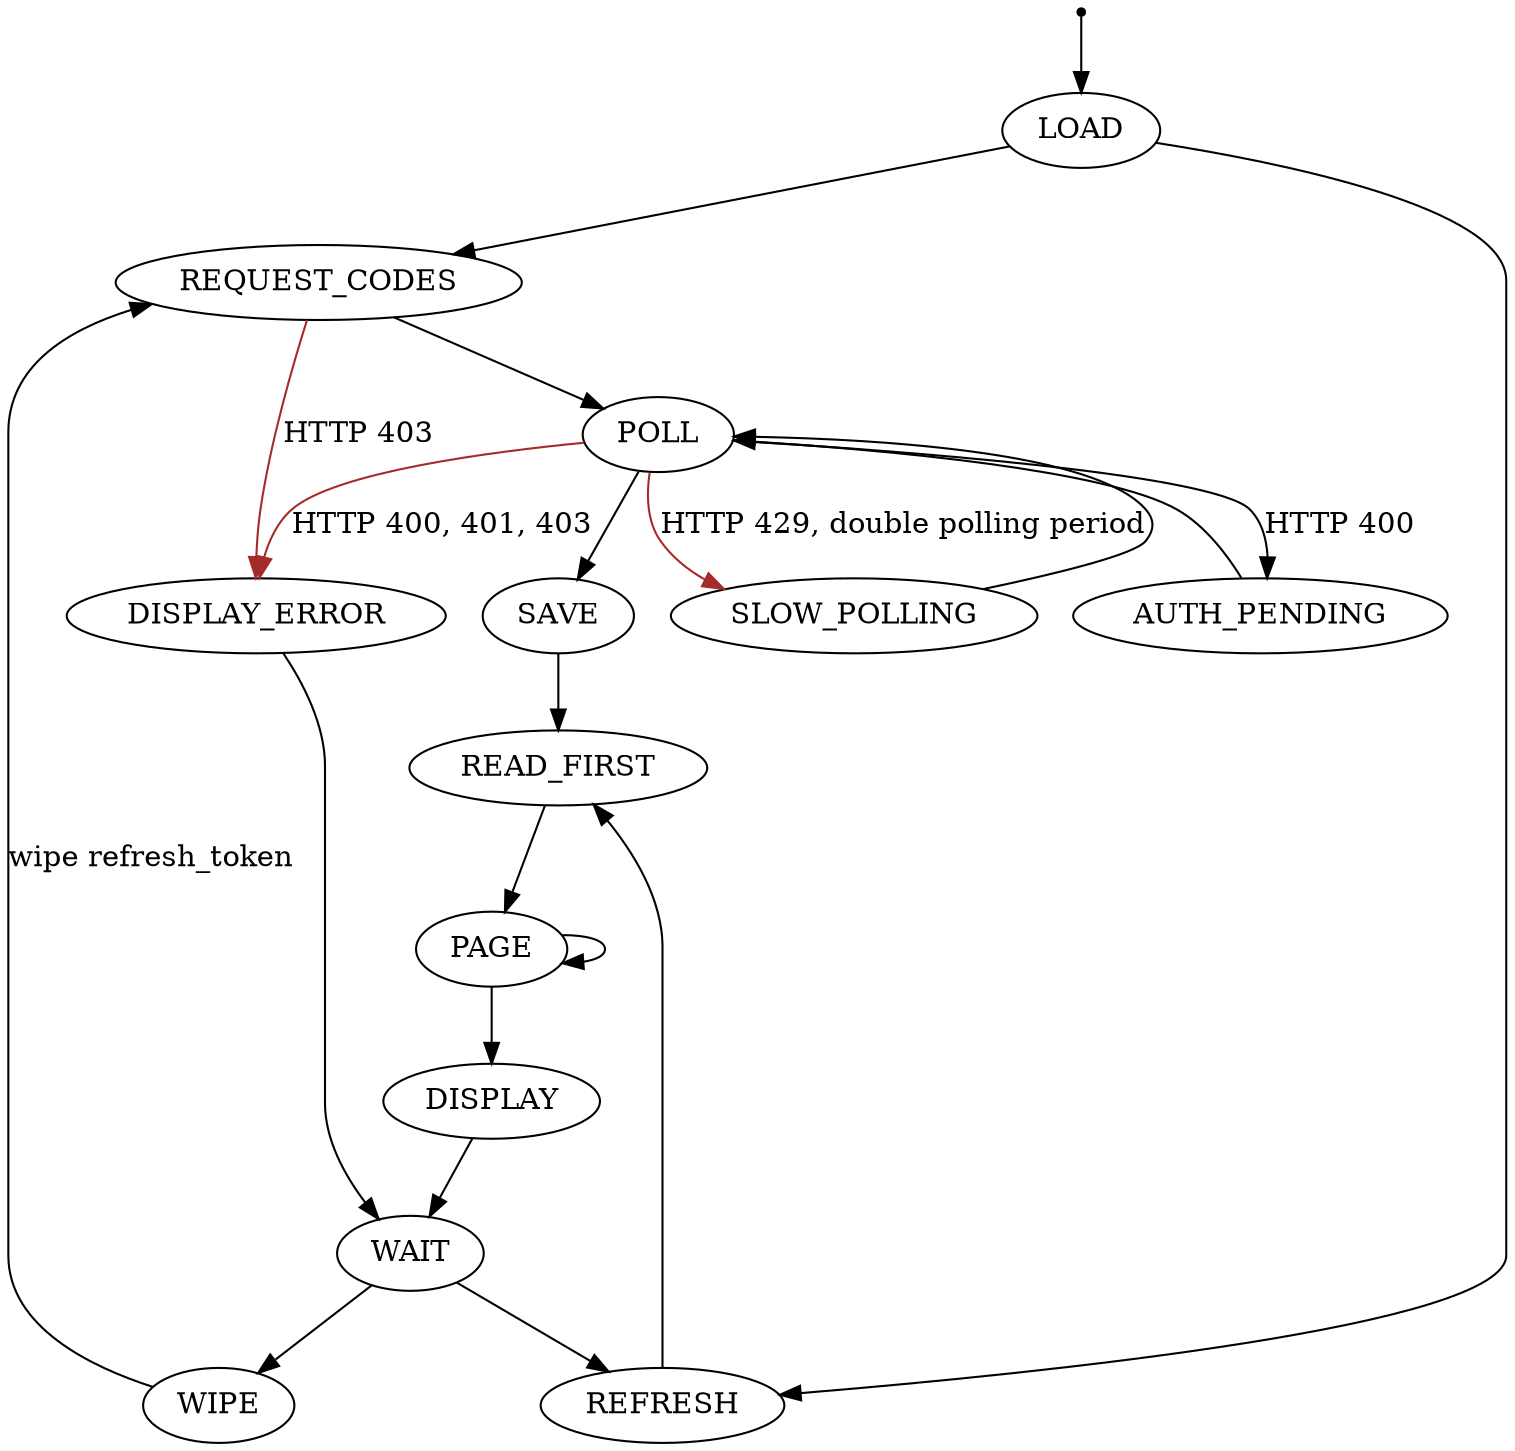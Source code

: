 /*
* List of vars and state holders:
*/

digraph {

start[shape="point"];

"LOAD" [shape="ellipse"];
"REQUEST_CODES" [shape="ellipse"];
"POLL" [shape="ellipse"];
"AUTH_PENDING" [shape="ellipse"];
"SLOW_POLLING" [shape="ellipse"];
"REFRESH" [shape="ellipse"];
"SAVE" [shape="ellipse"];
"READ_FIRST" [shape="ellipse"];
"PAGE" [shape="ellipse"];
"DISPLAY" [shape="ellipse"];
"DISPLAY_ERROR" [shape="ellipse"];
"WAIT" [shape="ellipse"];

start -> "LOAD";
"LOAD" -> "REQUEST_CODES"
"LOAD" -> "REFRESH";
"REFRESH" -> "READ_FIRST";
"REQUEST_CODES" -> "POLL";
"REQUEST_CODES" -> "DISPLAY_ERROR" [label="HTTP 403" color="brown"];
"POLL" -> "AUTH_PENDING" [label="HTTP 400"];
"AUTH_PENDING" -> "POLL";
"POLL" -> "SLOW_POLLING" [label="HTTP 429, double polling period" color="brown"];
"SLOW_POLLING" -> "POLL";
"POLL" -> "DISPLAY_ERROR" [label="HTTP 400, 401, 403" color="brown"];
"POLL" -> "SAVE";
"SAVE" -> "READ_FIRST";
"READ_FIRST" -> "PAGE";
"PAGE" -> "PAGE";
"PAGE" -> "DISPLAY";
"DISPLAY_ERROR" -> "WAIT";
"DISPLAY" -> "WAIT";
"WAIT" -> "REFRESH";
"WAIT" -> "WIPE";
"WIPE" ->  "REQUEST_CODES" [label="wipe refresh_token"];

}
/*
* "TYPING" -> "REINIT" [label="(get, put, delete) 404 Not Found\nor -ve term frequency\nor missing term to delete" color="brown"];
*/
